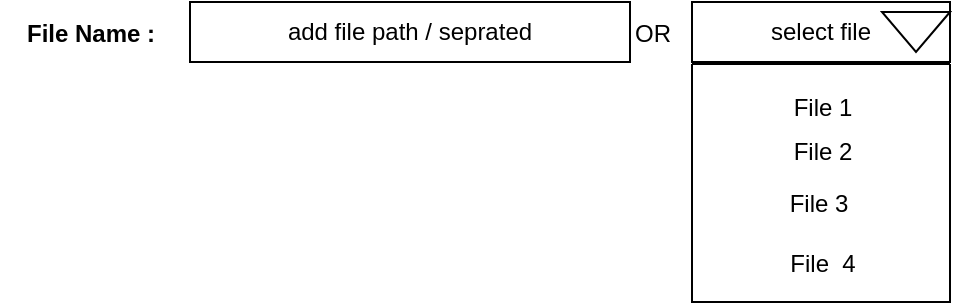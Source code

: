 <mxfile version="21.2.9" type="github">
  <diagram name="Page-1" id="XrPyDjErHFz2qBEeit3x">
    <mxGraphModel dx="1707" dy="484" grid="1" gridSize="10" guides="1" tooltips="1" connect="1" arrows="1" fold="1" page="1" pageScale="1" pageWidth="827" pageHeight="1169" math="0" shadow="0">
      <root>
        <mxCell id="0" />
        <mxCell id="1" parent="0" />
        <mxCell id="2FAdKUjXJmkJUDS2M4QI-1" value="add file path / seprated" style="rounded=0;whiteSpace=wrap;html=1;" vertex="1" parent="1">
          <mxGeometry x="70" y="570" width="220" height="30" as="geometry" />
        </mxCell>
        <mxCell id="2FAdKUjXJmkJUDS2M4QI-2" value="" style="swimlane;startSize=0;" vertex="1" parent="1">
          <mxGeometry x="321" y="601" width="129" height="119" as="geometry" />
        </mxCell>
        <mxCell id="2FAdKUjXJmkJUDS2M4QI-5" value="File 1" style="text;html=1;align=center;verticalAlign=middle;resizable=0;points=[];autosize=1;strokeColor=none;fillColor=none;" vertex="1" parent="2FAdKUjXJmkJUDS2M4QI-2">
          <mxGeometry x="39.5" y="7" width="50" height="30" as="geometry" />
        </mxCell>
        <mxCell id="2FAdKUjXJmkJUDS2M4QI-8" value="File&amp;nbsp; 4" style="text;html=1;align=center;verticalAlign=middle;resizable=0;points=[];autosize=1;strokeColor=none;fillColor=none;" vertex="1" parent="2FAdKUjXJmkJUDS2M4QI-2">
          <mxGeometry x="34.5" y="85" width="60" height="30" as="geometry" />
        </mxCell>
        <mxCell id="2FAdKUjXJmkJUDS2M4QI-7" value="File 3" style="text;html=1;align=center;verticalAlign=middle;resizable=0;points=[];autosize=1;strokeColor=none;fillColor=none;" vertex="1" parent="2FAdKUjXJmkJUDS2M4QI-2">
          <mxGeometry x="38" y="55" width="50" height="30" as="geometry" />
        </mxCell>
        <mxCell id="2FAdKUjXJmkJUDS2M4QI-6" value="File 2" style="text;html=1;align=center;verticalAlign=middle;resizable=0;points=[];autosize=1;strokeColor=none;fillColor=none;" vertex="1" parent="2FAdKUjXJmkJUDS2M4QI-2">
          <mxGeometry x="39.5" y="29" width="50" height="30" as="geometry" />
        </mxCell>
        <mxCell id="2FAdKUjXJmkJUDS2M4QI-3" value="select file" style="rounded=0;whiteSpace=wrap;html=1;" vertex="1" parent="1">
          <mxGeometry x="321" y="570" width="129" height="30" as="geometry" />
        </mxCell>
        <mxCell id="2FAdKUjXJmkJUDS2M4QI-4" value="" style="triangle;whiteSpace=wrap;html=1;direction=south;" vertex="1" parent="1">
          <mxGeometry x="416" y="575" width="34" height="20" as="geometry" />
        </mxCell>
        <mxCell id="2FAdKUjXJmkJUDS2M4QI-9" value="OR" style="text;html=1;align=center;verticalAlign=middle;resizable=0;points=[];autosize=1;strokeColor=none;fillColor=none;" vertex="1" parent="1">
          <mxGeometry x="281" y="571" width="40" height="30" as="geometry" />
        </mxCell>
        <mxCell id="2FAdKUjXJmkJUDS2M4QI-10" value="&lt;b&gt;File Name :&lt;/b&gt;" style="text;html=1;align=center;verticalAlign=middle;resizable=0;points=[];autosize=1;strokeColor=none;fillColor=none;" vertex="1" parent="1">
          <mxGeometry x="-25" y="571" width="90" height="30" as="geometry" />
        </mxCell>
      </root>
    </mxGraphModel>
  </diagram>
</mxfile>
